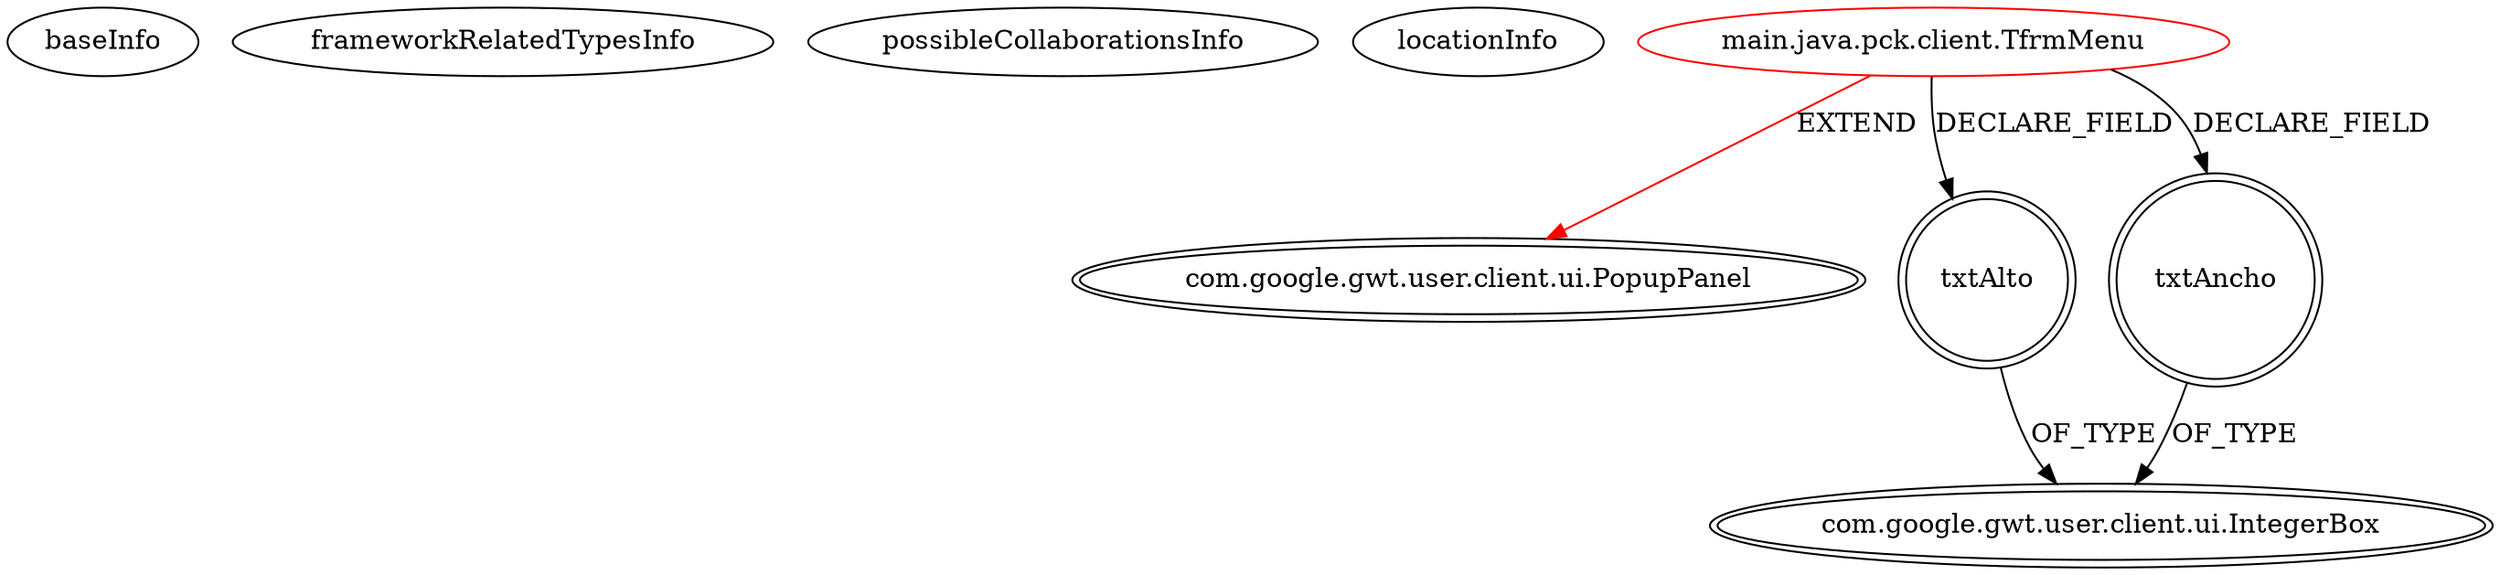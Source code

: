 digraph {
baseInfo[graphId=3314,category="extension_graph",isAnonymous=false,possibleRelation=false]
frameworkRelatedTypesInfo[0="com.google.gwt.user.client.ui.PopupPanel"]
possibleCollaborationsInfo[]
locationInfo[projectName="jumanor-matamarcianos",filePath="/jumanor-matamarcianos/matamarcianos-master/src/main/java/pck/client/TfrmMenu.java",contextSignature="TfrmMenu",graphId="3314"]
0[label="main.java.pck.client.TfrmMenu",vertexType="ROOT_CLIENT_CLASS_DECLARATION",isFrameworkType=false,color=red]
1[label="com.google.gwt.user.client.ui.PopupPanel",vertexType="FRAMEWORK_CLASS_TYPE",isFrameworkType=true,peripheries=2]
2[label="txtAlto",vertexType="FIELD_DECLARATION",isFrameworkType=true,peripheries=2,shape=circle]
3[label="com.google.gwt.user.client.ui.IntegerBox",vertexType="FRAMEWORK_CLASS_TYPE",isFrameworkType=true,peripheries=2]
4[label="txtAncho",vertexType="FIELD_DECLARATION",isFrameworkType=true,peripheries=2,shape=circle]
0->1[label="EXTEND",color=red]
0->2[label="DECLARE_FIELD"]
2->3[label="OF_TYPE"]
0->4[label="DECLARE_FIELD"]
4->3[label="OF_TYPE"]
}
